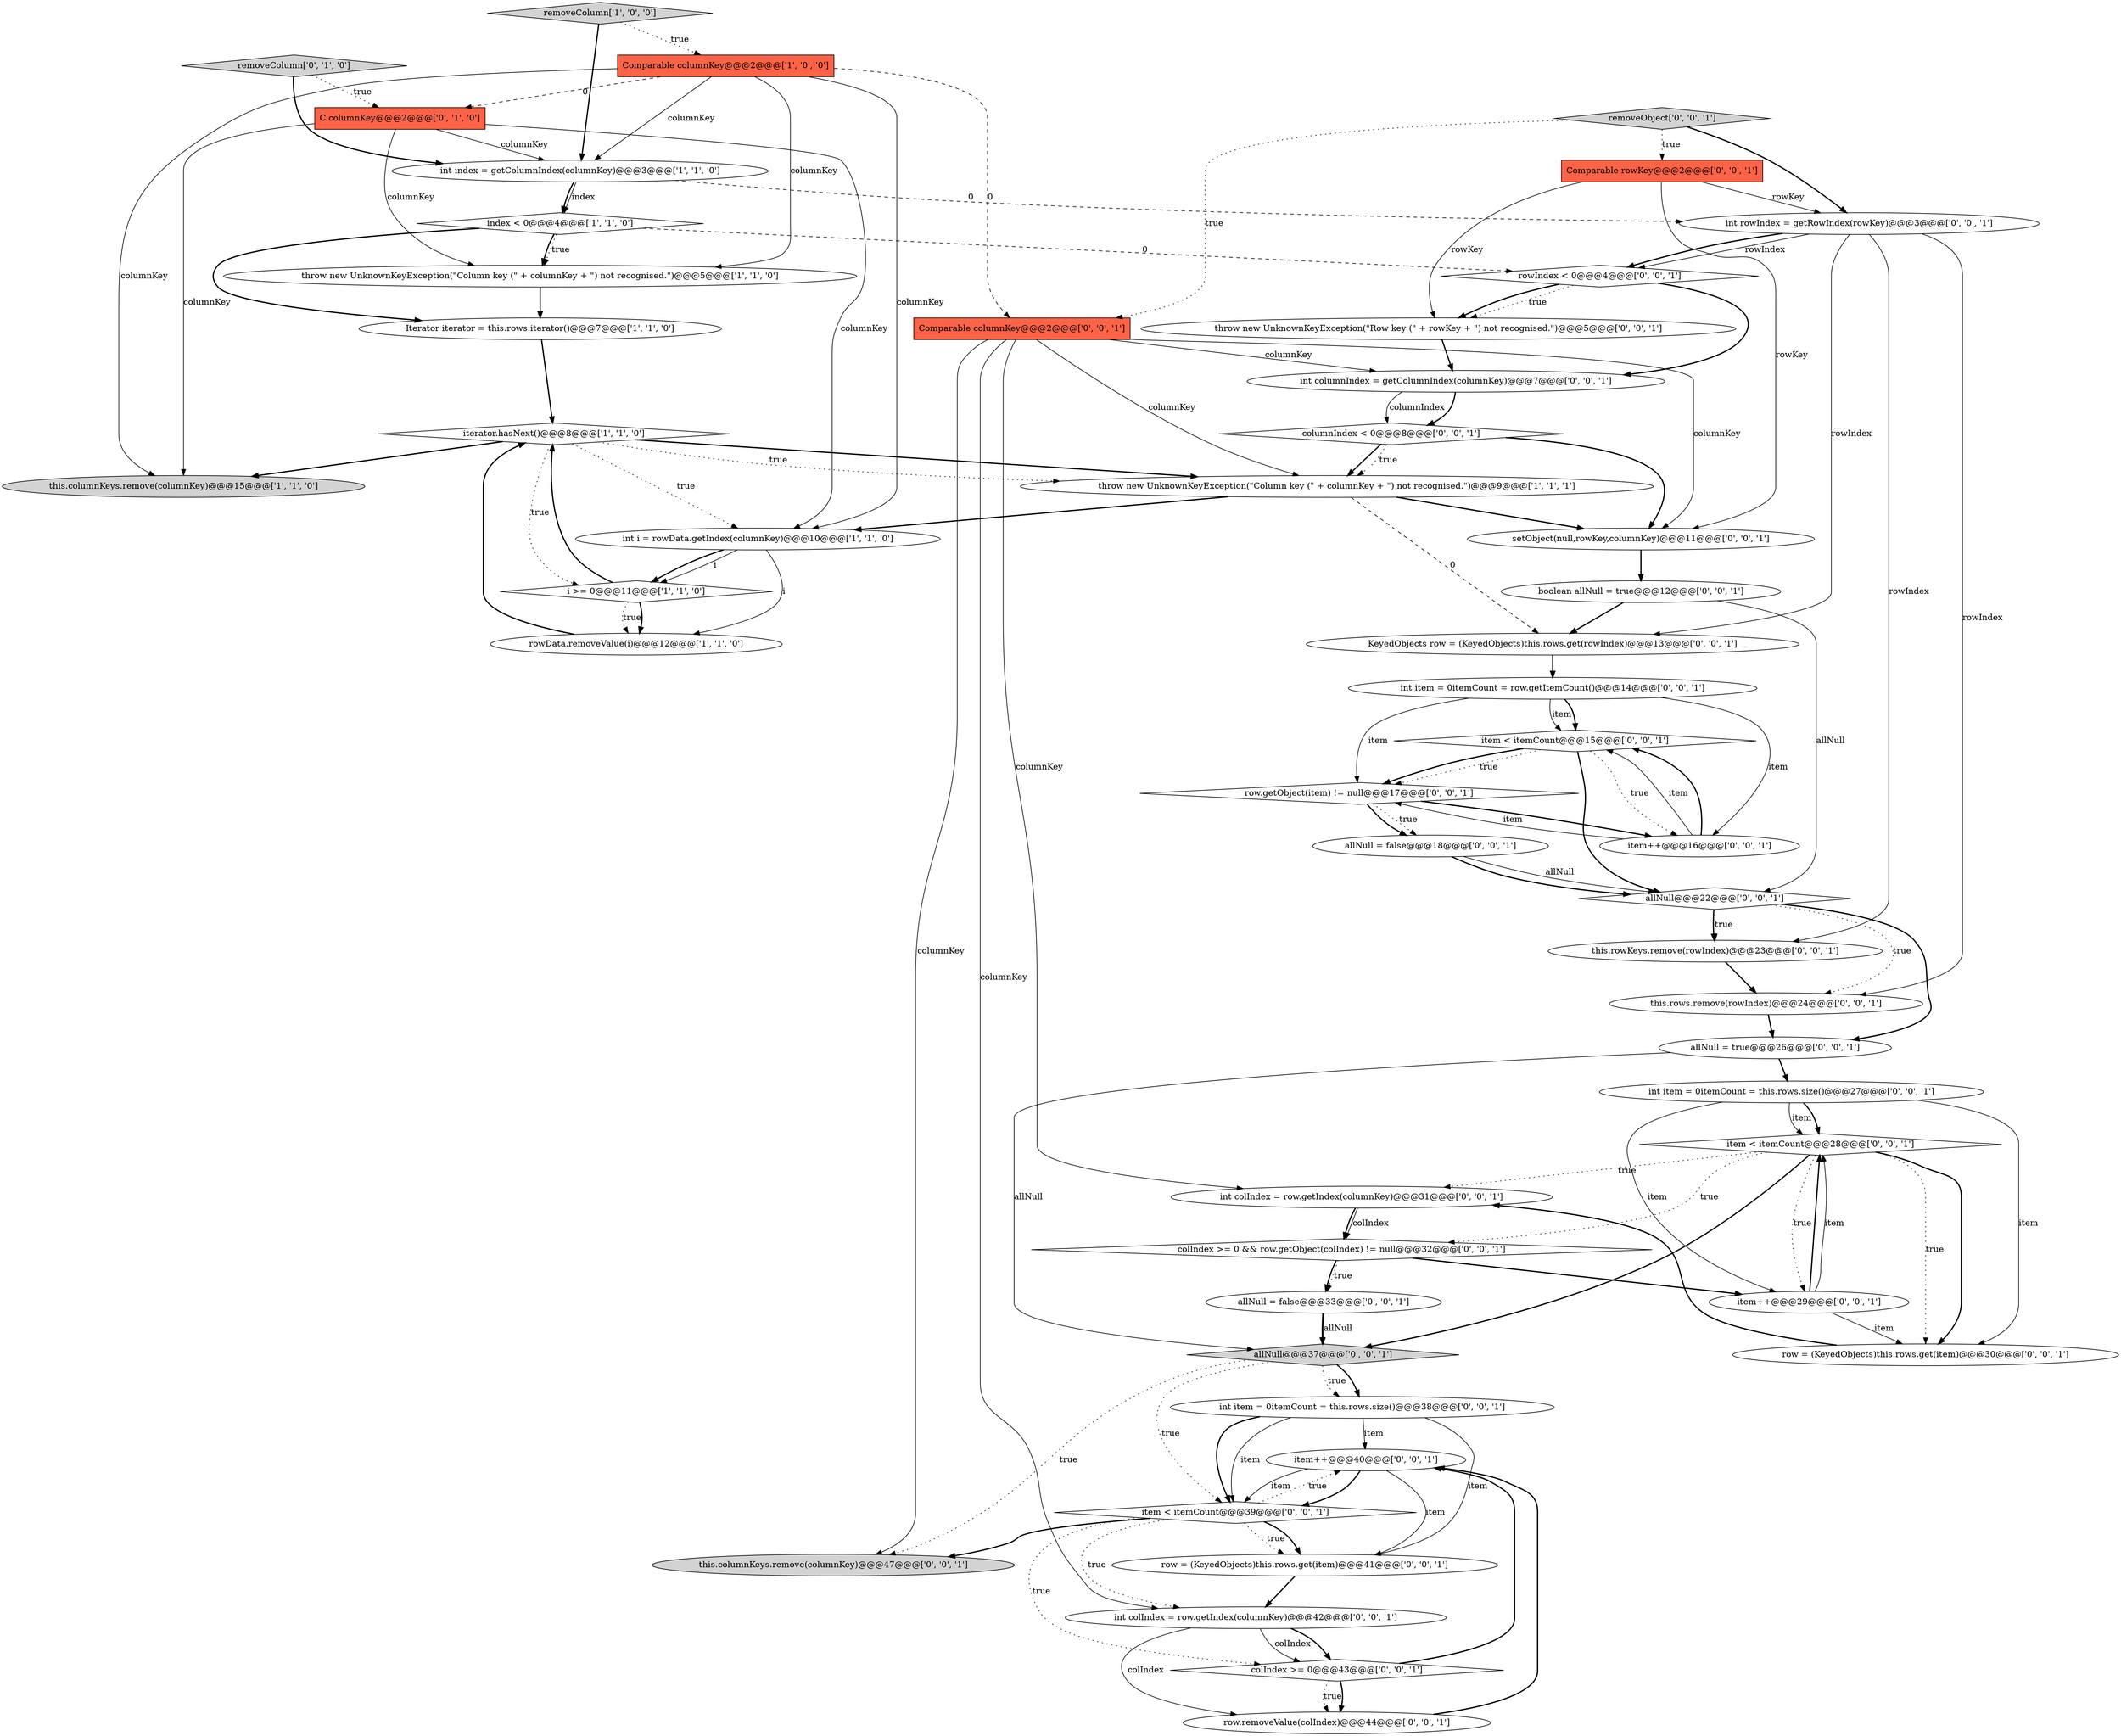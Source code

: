 digraph {
9 [style = filled, label = "iterator.hasNext()@@@8@@@['1', '1', '0']", fillcolor = white, shape = diamond image = "AAA0AAABBB1BBB"];
44 [style = filled, label = "Comparable columnKey@@@2@@@['0', '0', '1']", fillcolor = tomato, shape = box image = "AAA0AAABBB3BBB"];
28 [style = filled, label = "int colIndex = row.getIndex(columnKey)@@@31@@@['0', '0', '1']", fillcolor = white, shape = ellipse image = "AAA0AAABBB3BBB"];
5 [style = filled, label = "int i = rowData.getIndex(columnKey)@@@10@@@['1', '1', '0']", fillcolor = white, shape = ellipse image = "AAA0AAABBB1BBB"];
30 [style = filled, label = "item < itemCount@@@28@@@['0', '0', '1']", fillcolor = white, shape = diamond image = "AAA0AAABBB3BBB"];
31 [style = filled, label = "allNull = false@@@18@@@['0', '0', '1']", fillcolor = white, shape = ellipse image = "AAA0AAABBB3BBB"];
36 [style = filled, label = "int item = 0itemCount = row.getItemCount()@@@14@@@['0', '0', '1']", fillcolor = white, shape = ellipse image = "AAA0AAABBB3BBB"];
4 [style = filled, label = "i >= 0@@@11@@@['1', '1', '0']", fillcolor = white, shape = diamond image = "AAA0AAABBB1BBB"];
6 [style = filled, label = "rowData.removeValue(i)@@@12@@@['1', '1', '0']", fillcolor = white, shape = ellipse image = "AAA0AAABBB1BBB"];
41 [style = filled, label = "Comparable rowKey@@@2@@@['0', '0', '1']", fillcolor = tomato, shape = box image = "AAA0AAABBB3BBB"];
43 [style = filled, label = "allNull@@@37@@@['0', '0', '1']", fillcolor = lightgray, shape = diamond image = "AAA0AAABBB3BBB"];
40 [style = filled, label = "KeyedObjects row = (KeyedObjects)this.rows.get(rowIndex)@@@13@@@['0', '0', '1']", fillcolor = white, shape = ellipse image = "AAA0AAABBB3BBB"];
0 [style = filled, label = "removeColumn['1', '0', '0']", fillcolor = lightgray, shape = diamond image = "AAA0AAABBB1BBB"];
23 [style = filled, label = "throw new UnknownKeyException(\"Row key (\" + rowKey + \") not recognised.\")@@@5@@@['0', '0', '1']", fillcolor = white, shape = ellipse image = "AAA0AAABBB3BBB"];
46 [style = filled, label = "allNull = false@@@33@@@['0', '0', '1']", fillcolor = white, shape = ellipse image = "AAA0AAABBB3BBB"];
37 [style = filled, label = "int item = 0itemCount = this.rows.size()@@@38@@@['0', '0', '1']", fillcolor = white, shape = ellipse image = "AAA0AAABBB3BBB"];
42 [style = filled, label = "item++@@@40@@@['0', '0', '1']", fillcolor = white, shape = ellipse image = "AAA0AAABBB3BBB"];
26 [style = filled, label = "int columnIndex = getColumnIndex(columnKey)@@@7@@@['0', '0', '1']", fillcolor = white, shape = ellipse image = "AAA0AAABBB3BBB"];
48 [style = filled, label = "columnIndex < 0@@@8@@@['0', '0', '1']", fillcolor = white, shape = diamond image = "AAA0AAABBB3BBB"];
10 [style = filled, label = "Comparable columnKey@@@2@@@['1', '0', '0']", fillcolor = tomato, shape = box image = "AAA1AAABBB1BBB"];
34 [style = filled, label = "boolean allNull = true@@@12@@@['0', '0', '1']", fillcolor = white, shape = ellipse image = "AAA0AAABBB3BBB"];
14 [style = filled, label = "rowIndex < 0@@@4@@@['0', '0', '1']", fillcolor = white, shape = diamond image = "AAA0AAABBB3BBB"];
35 [style = filled, label = "this.rows.remove(rowIndex)@@@24@@@['0', '0', '1']", fillcolor = white, shape = ellipse image = "AAA0AAABBB3BBB"];
21 [style = filled, label = "item < itemCount@@@15@@@['0', '0', '1']", fillcolor = white, shape = diamond image = "AAA0AAABBB3BBB"];
32 [style = filled, label = "row = (KeyedObjects)this.rows.get(item)@@@30@@@['0', '0', '1']", fillcolor = white, shape = ellipse image = "AAA0AAABBB3BBB"];
2 [style = filled, label = "Iterator iterator = this.rows.iterator()@@@7@@@['1', '1', '0']", fillcolor = white, shape = ellipse image = "AAA0AAABBB1BBB"];
39 [style = filled, label = "int item = 0itemCount = this.rows.size()@@@27@@@['0', '0', '1']", fillcolor = white, shape = ellipse image = "AAA0AAABBB3BBB"];
47 [style = filled, label = "allNull@@@22@@@['0', '0', '1']", fillcolor = white, shape = diamond image = "AAA0AAABBB3BBB"];
18 [style = filled, label = "item++@@@29@@@['0', '0', '1']", fillcolor = white, shape = ellipse image = "AAA0AAABBB3BBB"];
16 [style = filled, label = "row = (KeyedObjects)this.rows.get(item)@@@41@@@['0', '0', '1']", fillcolor = white, shape = ellipse image = "AAA0AAABBB3BBB"];
27 [style = filled, label = "row.removeValue(colIndex)@@@44@@@['0', '0', '1']", fillcolor = white, shape = ellipse image = "AAA0AAABBB3BBB"];
38 [style = filled, label = "item < itemCount@@@39@@@['0', '0', '1']", fillcolor = white, shape = diamond image = "AAA0AAABBB3BBB"];
11 [style = filled, label = "int index = getColumnIndex(columnKey)@@@3@@@['1', '1', '0']", fillcolor = white, shape = ellipse image = "AAA0AAABBB1BBB"];
29 [style = filled, label = "removeObject['0', '0', '1']", fillcolor = lightgray, shape = diamond image = "AAA0AAABBB3BBB"];
22 [style = filled, label = "colIndex >= 0 && row.getObject(colIndex) != null@@@32@@@['0', '0', '1']", fillcolor = white, shape = diamond image = "AAA0AAABBB3BBB"];
1 [style = filled, label = "throw new UnknownKeyException(\"Column key (\" + columnKey + \") not recognised.\")@@@5@@@['1', '1', '0']", fillcolor = white, shape = ellipse image = "AAA0AAABBB1BBB"];
3 [style = filled, label = "throw new UnknownKeyException(\"Column key (\" + columnKey + \") not recognised.\")@@@9@@@['1', '1', '1']", fillcolor = white, shape = ellipse image = "AAA0AAABBB1BBB"];
7 [style = filled, label = "this.columnKeys.remove(columnKey)@@@15@@@['1', '1', '0']", fillcolor = lightgray, shape = ellipse image = "AAA0AAABBB1BBB"];
12 [style = filled, label = "C columnKey@@@2@@@['0', '1', '0']", fillcolor = tomato, shape = box image = "AAA1AAABBB2BBB"];
24 [style = filled, label = "int colIndex = row.getIndex(columnKey)@@@42@@@['0', '0', '1']", fillcolor = white, shape = ellipse image = "AAA0AAABBB3BBB"];
15 [style = filled, label = "colIndex >= 0@@@43@@@['0', '0', '1']", fillcolor = white, shape = diamond image = "AAA0AAABBB3BBB"];
20 [style = filled, label = "row.getObject(item) != null@@@17@@@['0', '0', '1']", fillcolor = white, shape = diamond image = "AAA0AAABBB3BBB"];
17 [style = filled, label = "int rowIndex = getRowIndex(rowKey)@@@3@@@['0', '0', '1']", fillcolor = white, shape = ellipse image = "AAA0AAABBB3BBB"];
13 [style = filled, label = "removeColumn['0', '1', '0']", fillcolor = lightgray, shape = diamond image = "AAA0AAABBB2BBB"];
49 [style = filled, label = "item++@@@16@@@['0', '0', '1']", fillcolor = white, shape = ellipse image = "AAA0AAABBB3BBB"];
19 [style = filled, label = "setObject(null,rowKey,columnKey)@@@11@@@['0', '0', '1']", fillcolor = white, shape = ellipse image = "AAA0AAABBB3BBB"];
45 [style = filled, label = "this.rowKeys.remove(rowIndex)@@@23@@@['0', '0', '1']", fillcolor = white, shape = ellipse image = "AAA0AAABBB3BBB"];
25 [style = filled, label = "allNull = true@@@26@@@['0', '0', '1']", fillcolor = white, shape = ellipse image = "AAA0AAABBB3BBB"];
8 [style = filled, label = "index < 0@@@4@@@['1', '1', '0']", fillcolor = white, shape = diamond image = "AAA0AAABBB1BBB"];
33 [style = filled, label = "this.columnKeys.remove(columnKey)@@@47@@@['0', '0', '1']", fillcolor = lightgray, shape = ellipse image = "AAA0AAABBB3BBB"];
48->3 [style = bold, label=""];
3->40 [style = dashed, label="0"];
17->45 [style = solid, label="rowIndex"];
10->7 [style = solid, label="columnKey"];
12->11 [style = solid, label="columnKey"];
18->30 [style = bold, label=""];
44->19 [style = solid, label="columnKey"];
12->5 [style = solid, label="columnKey"];
9->7 [style = bold, label=""];
8->1 [style = bold, label=""];
3->5 [style = bold, label=""];
38->16 [style = dotted, label="true"];
38->15 [style = dotted, label="true"];
3->19 [style = bold, label=""];
17->14 [style = bold, label=""];
20->31 [style = dotted, label="true"];
37->38 [style = bold, label=""];
25->43 [style = solid, label="allNull"];
12->1 [style = solid, label="columnKey"];
10->11 [style = solid, label="columnKey"];
18->30 [style = solid, label="item"];
45->35 [style = bold, label=""];
28->22 [style = solid, label="colIndex"];
10->5 [style = solid, label="columnKey"];
42->16 [style = solid, label="item"];
19->34 [style = bold, label=""];
22->46 [style = dotted, label="true"];
49->21 [style = solid, label="item"];
22->46 [style = bold, label=""];
21->20 [style = dotted, label="true"];
37->38 [style = solid, label="item"];
10->1 [style = solid, label="columnKey"];
0->10 [style = dotted, label="true"];
41->19 [style = solid, label="rowKey"];
36->20 [style = solid, label="item"];
37->42 [style = solid, label="item"];
44->26 [style = solid, label="columnKey"];
20->31 [style = bold, label=""];
2->9 [style = bold, label=""];
29->41 [style = dotted, label="true"];
13->11 [style = bold, label=""];
15->27 [style = dotted, label="true"];
38->24 [style = dotted, label="true"];
22->18 [style = bold, label=""];
47->25 [style = bold, label=""];
17->14 [style = solid, label="rowIndex"];
30->32 [style = dotted, label="true"];
9->4 [style = dotted, label="true"];
11->8 [style = bold, label=""];
39->30 [style = solid, label="item"];
31->47 [style = bold, label=""];
38->33 [style = bold, label=""];
30->28 [style = dotted, label="true"];
26->48 [style = bold, label=""];
12->7 [style = solid, label="columnKey"];
42->38 [style = bold, label=""];
9->3 [style = dotted, label="true"];
38->42 [style = dotted, label="true"];
41->23 [style = solid, label="rowKey"];
46->43 [style = bold, label=""];
4->9 [style = bold, label=""];
21->47 [style = bold, label=""];
43->38 [style = dotted, label="true"];
29->17 [style = bold, label=""];
25->39 [style = bold, label=""];
34->40 [style = bold, label=""];
30->43 [style = bold, label=""];
42->38 [style = solid, label="item"];
16->24 [style = bold, label=""];
38->16 [style = bold, label=""];
0->11 [style = bold, label=""];
30->32 [style = bold, label=""];
14->23 [style = dotted, label="true"];
11->17 [style = dashed, label="0"];
8->14 [style = dashed, label="0"];
21->49 [style = dotted, label="true"];
41->17 [style = solid, label="rowKey"];
26->48 [style = solid, label="columnIndex"];
39->18 [style = solid, label="item"];
35->25 [style = bold, label=""];
44->24 [style = solid, label="columnKey"];
39->32 [style = solid, label="item"];
8->2 [style = bold, label=""];
14->23 [style = bold, label=""];
40->36 [style = bold, label=""];
30->18 [style = dotted, label="true"];
5->4 [style = bold, label=""];
43->33 [style = dotted, label="true"];
36->21 [style = solid, label="item"];
9->3 [style = bold, label=""];
20->49 [style = bold, label=""];
1->2 [style = bold, label=""];
47->45 [style = bold, label=""];
44->28 [style = solid, label="columnKey"];
24->15 [style = solid, label="colIndex"];
37->16 [style = solid, label="item"];
28->22 [style = bold, label=""];
17->40 [style = solid, label="rowIndex"];
24->15 [style = bold, label=""];
9->5 [style = dotted, label="true"];
4->6 [style = dotted, label="true"];
49->20 [style = solid, label="item"];
11->8 [style = solid, label="index"];
44->3 [style = solid, label="columnKey"];
13->12 [style = dotted, label="true"];
4->6 [style = bold, label=""];
5->4 [style = solid, label="i"];
10->12 [style = dashed, label="0"];
46->43 [style = solid, label="allNull"];
23->26 [style = bold, label=""];
47->45 [style = dotted, label="true"];
29->44 [style = dotted, label="true"];
10->44 [style = dashed, label="0"];
17->35 [style = solid, label="rowIndex"];
43->37 [style = bold, label=""];
18->32 [style = solid, label="item"];
48->3 [style = dotted, label="true"];
49->21 [style = bold, label=""];
27->42 [style = bold, label=""];
31->47 [style = solid, label="allNull"];
39->30 [style = bold, label=""];
14->26 [style = bold, label=""];
36->21 [style = bold, label=""];
8->1 [style = dotted, label="true"];
24->27 [style = solid, label="colIndex"];
43->37 [style = dotted, label="true"];
21->20 [style = bold, label=""];
15->42 [style = bold, label=""];
44->33 [style = solid, label="columnKey"];
47->35 [style = dotted, label="true"];
36->49 [style = solid, label="item"];
48->19 [style = bold, label=""];
6->9 [style = bold, label=""];
30->22 [style = dotted, label="true"];
15->27 [style = bold, label=""];
32->28 [style = bold, label=""];
5->6 [style = solid, label="i"];
34->47 [style = solid, label="allNull"];
}
